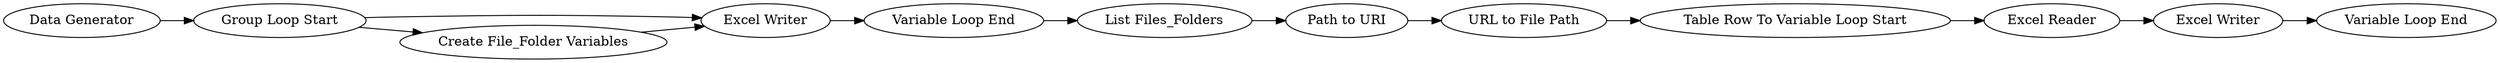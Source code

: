 digraph {
	1 [label="Data Generator"]
	2 [label="Group Loop Start"]
	3 [label="Excel Writer"]
	4 [label="Variable Loop End"]
	5 [label="Create File_Folder Variables"]
	6 [label="List Files_Folders"]
	8 [label="Excel Reader"]
	9 [label="Path to URI"]
	10 [label="URL to File Path"]
	11 [label="Table Row To Variable Loop Start"]
	12 [label="Excel Writer"]
	13 [label="Variable Loop End"]
	1 -> 2
	2 -> 3
	2 -> 5
	3 -> 4
	4 -> 6
	5 -> 3
	6 -> 9
	8 -> 12
	9 -> 10
	10 -> 11
	11 -> 8
	12 -> 13
	rankdir=LR
}
